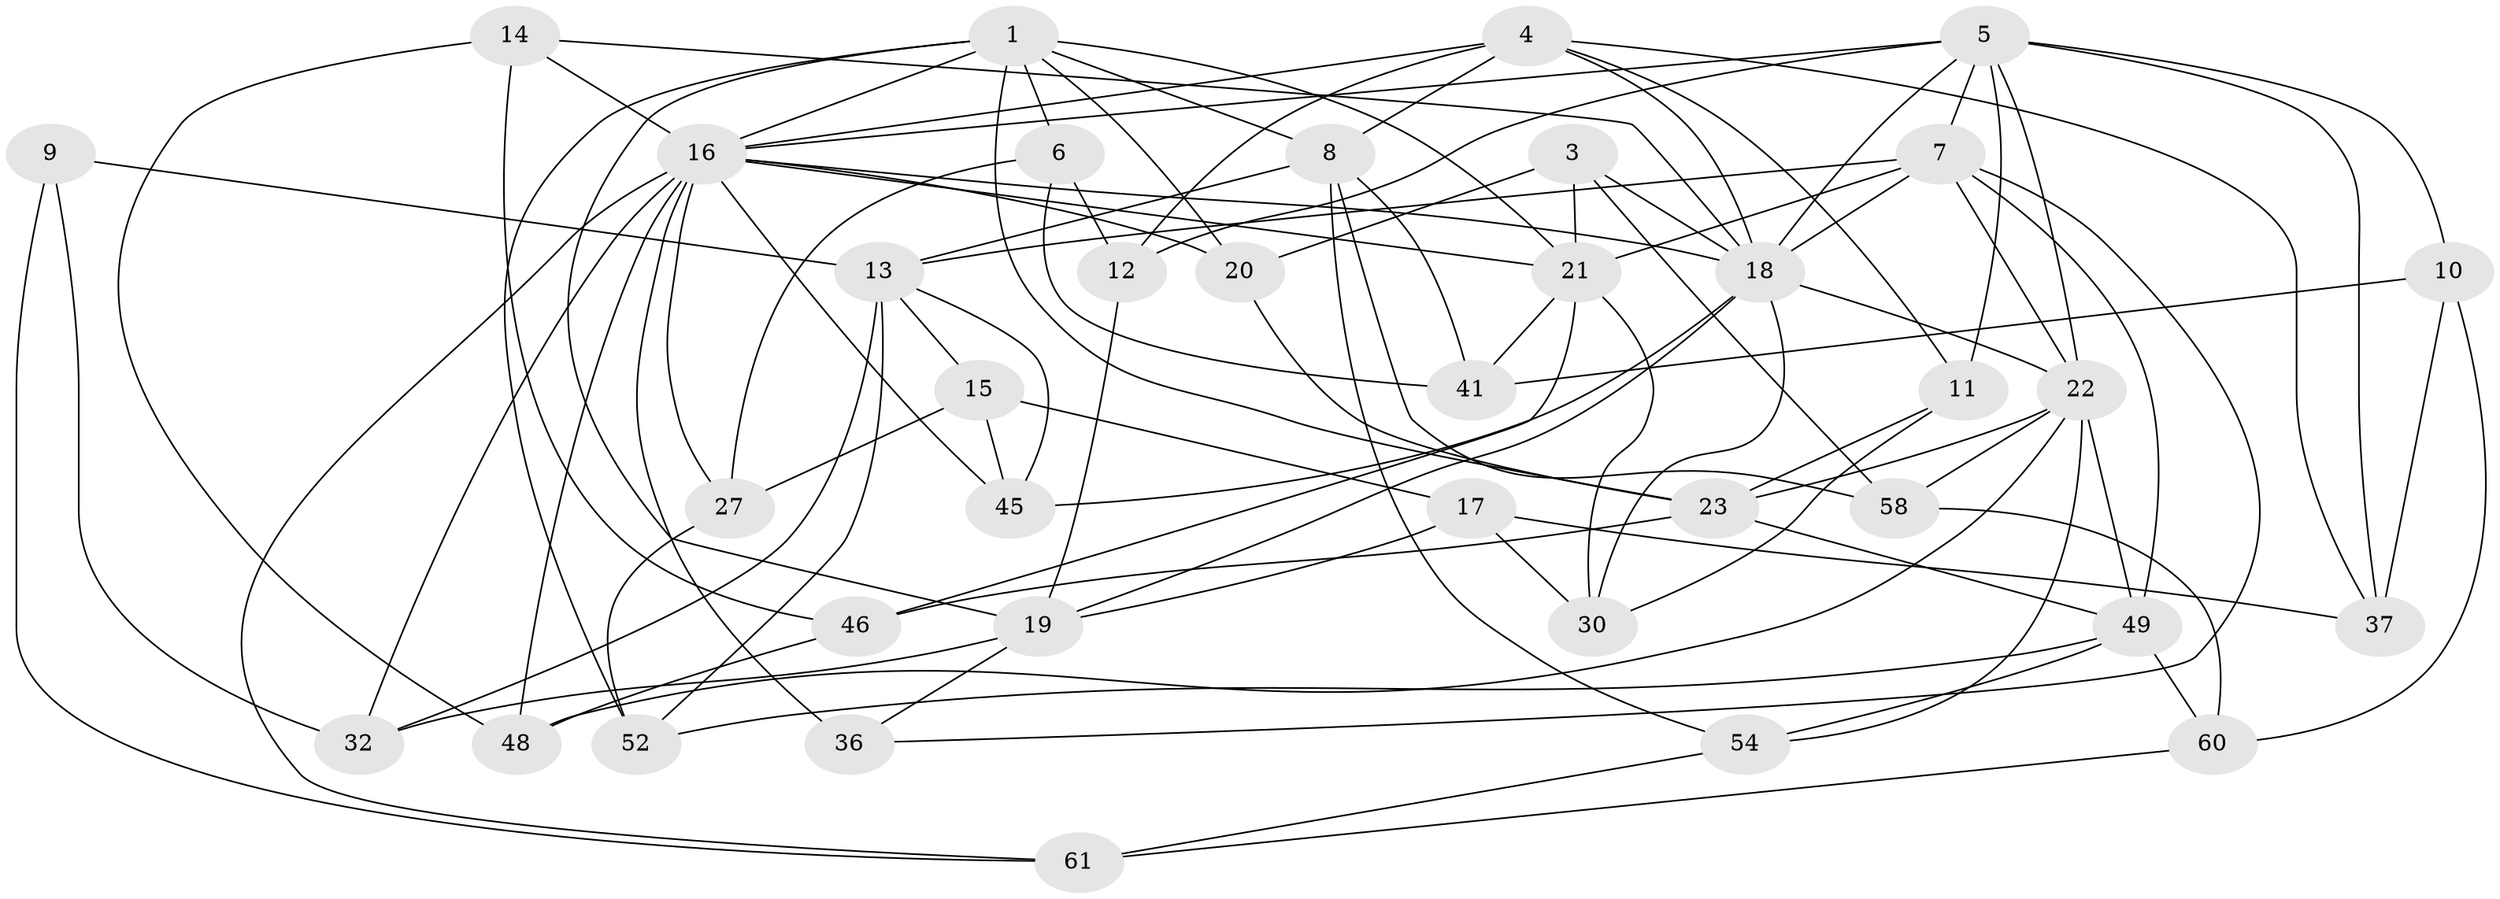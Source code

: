 // original degree distribution, {4: 1.0}
// Generated by graph-tools (version 1.1) at 2025/20/03/04/25 18:20:56]
// undirected, 37 vertices, 96 edges
graph export_dot {
graph [start="1"]
  node [color=gray90,style=filled];
  1 [super="+2"];
  3;
  4 [super="+59"];
  5 [super="+31+44"];
  6;
  7 [super="+33+39"];
  8 [super="+55+29"];
  9;
  10;
  11;
  12;
  13 [super="+56+43"];
  14;
  15;
  16 [super="+57+53+25"];
  17;
  18 [super="+51+42+26"];
  19 [super="+47"];
  20;
  21 [super="+35+38"];
  22 [super="+28+62"];
  23 [super="+24"];
  27;
  30;
  32;
  36;
  37;
  41;
  45;
  46;
  48;
  49 [super="+50"];
  52;
  54;
  58;
  60;
  61;
  1 -- 52;
  1 -- 19;
  1 -- 20;
  1 -- 6;
  1 -- 8;
  1 -- 23;
  1 -- 21;
  1 -- 16;
  3 -- 58;
  3 -- 20;
  3 -- 18;
  3 -- 21;
  4 -- 37;
  4 -- 18;
  4 -- 8;
  4 -- 11;
  4 -- 12;
  4 -- 16;
  5 -- 11;
  5 -- 37;
  5 -- 10;
  5 -- 12;
  5 -- 18;
  5 -- 22;
  5 -- 7;
  5 -- 16;
  6 -- 41;
  6 -- 12;
  6 -- 27;
  7 -- 18;
  7 -- 22;
  7 -- 21 [weight=2];
  7 -- 49;
  7 -- 36;
  7 -- 13;
  8 -- 54;
  8 -- 13;
  8 -- 41;
  8 -- 58;
  9 -- 61;
  9 -- 32;
  9 -- 13 [weight=2];
  10 -- 60;
  10 -- 37;
  10 -- 41;
  11 -- 23;
  11 -- 30;
  12 -- 19;
  13 -- 32;
  13 -- 52;
  13 -- 45;
  13 -- 15;
  14 -- 46;
  14 -- 48;
  14 -- 18;
  14 -- 16;
  15 -- 27;
  15 -- 45;
  15 -- 17;
  16 -- 36 [weight=2];
  16 -- 27;
  16 -- 45;
  16 -- 18;
  16 -- 21;
  16 -- 20;
  16 -- 32;
  16 -- 48;
  16 -- 61;
  17 -- 37;
  17 -- 19;
  17 -- 30;
  18 -- 19;
  18 -- 45;
  18 -- 30;
  18 -- 22;
  19 -- 32;
  19 -- 36;
  20 -- 23;
  21 -- 41;
  21 -- 46;
  21 -- 30;
  22 -- 23;
  22 -- 48;
  22 -- 54;
  22 -- 58;
  22 -- 49;
  23 -- 49;
  23 -- 46;
  27 -- 52;
  46 -- 48;
  49 -- 60;
  49 -- 54;
  49 -- 52;
  54 -- 61;
  58 -- 60;
  60 -- 61;
}
